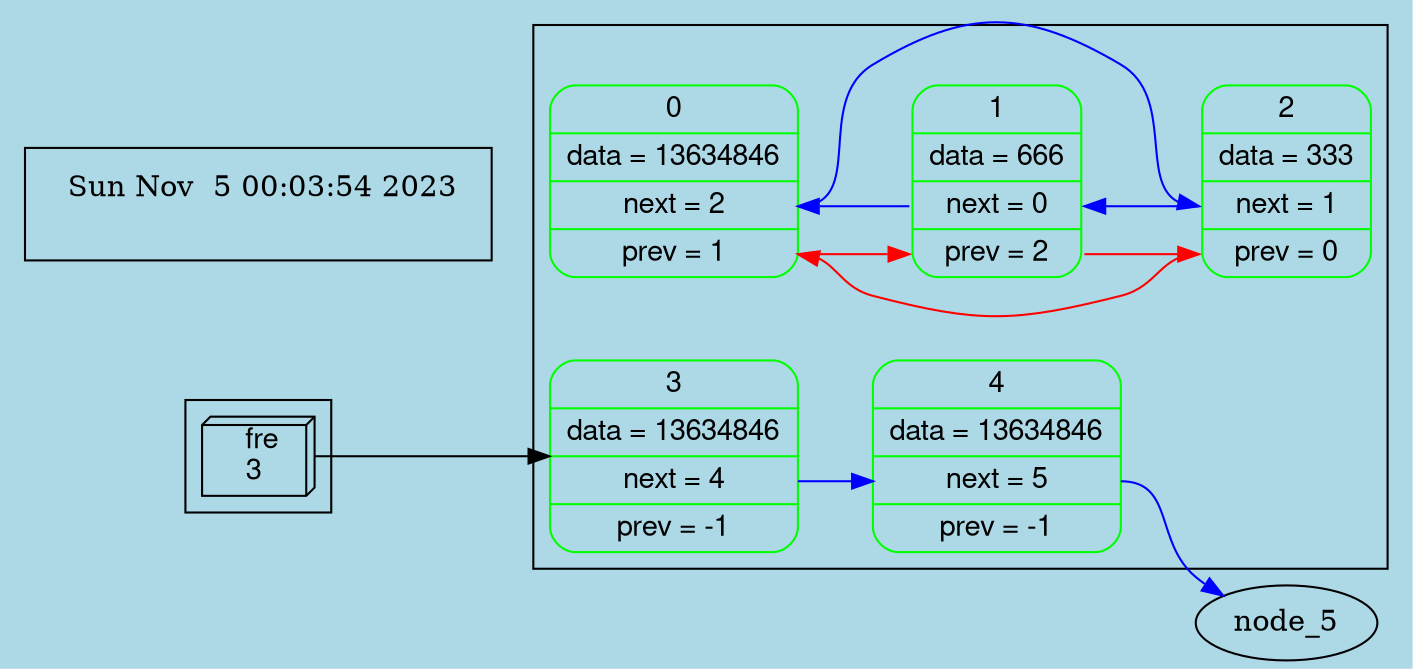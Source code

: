 digraph list_1681692777 {
rankdir = LR
subgraph cluster_nodes_846930886 {
    node_0 [fontname="Helvetica, Arial, sans-serif"style=rounded
color = green
 shape = record, label = " 0 | data = 13634846 | <fnext> next = 2 | <fprev> prev = 1 "];
    node_1 [fontname="Helvetica, Arial, sans-serif"style=rounded
color = green
 shape = record, label = " 1 | data = 666 | <fnext> next = 0 | <fprev> prev = 2 "];
    node_2 [fontname="Helvetica, Arial, sans-serif"style=rounded
color = green
 shape = record, label = " 2 | data = 333 | <fnext> next = 1 | <fprev> prev = 0 "];
    node_3 [fontname="Helvetica, Arial, sans-serif"style=rounded
color = green
 shape = record, label = " 3 | data = 13634846 | <fnext> next = 4 | <fprev> prev = -1 "];
    node_4 [fontname="Helvetica, Arial, sans-serif"style=rounded
color = green
 shape = record, label = " 4 | data = 13634846 | <fnext> next = 5 | <fprev> prev = -1 "];
}
val_fre -> node_3;
node_0: <fnext> -> node_2: <fnext> [color = blue];
node_1: <fnext> -> node_0: <fnext> [color = blue];
node_2: <fnext> -> node_1: <fnext> [color = blue];
node_3: <fnext> -> node_4: <fnext> [color = blue];
node_4: <fnext> -> node_5: <fnext> [color = blue];
node_0: <fprev> -> node_1: <fprev> [color = red];
node_1: <fprev> -> node_2: <fprev> [color = red];
node_2: <fprev> -> node_0: <fprev> [color = red];
subgraph cluster_val {
     val_fre  [ shape = box3d, fontname="Helvetica, Arial, sans-serif", label = " fre
3 "];
}
bgcolor="lightblue"
subgraph cluster_add_info_1804289383{
node_add_info [shape = plaintext, label = " Sun Nov  5 00:03:54 2023
 "];
}
}
